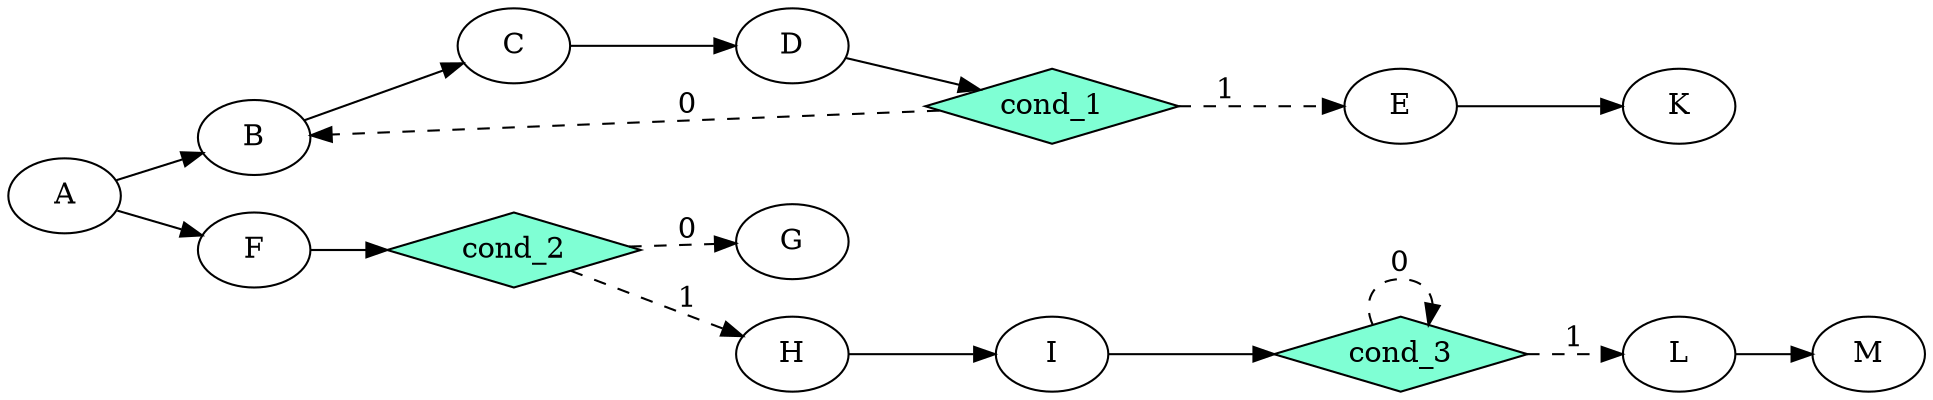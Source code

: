 digraph Taskflow {
rankdir="LR"
p0x7fecbdc02830[label="A" ];
p0x7fecbdc02830 -> p0x7fecbdc02940;
p0x7fecbdc02830 -> p0x7fecbdc02d80;
p0x7fecbdc02940[label="B" ];
p0x7fecbdc02940 -> p0x7fecbdc02a50;
p0x7fecbdc02a50[label="C" ];
p0x7fecbdc02a50 -> p0x7fecbdc02b60;
p0x7fecbdc02b60[label="D" ];
p0x7fecbdc02b60 -> p0x7fecbdc034f0;
p0x7fecbdc02c70[label="E" ];
p0x7fecbdc02c70 -> p0x7fecbdc031c0;
p0x7fecbdc02d80[label="F" ];
p0x7fecbdc02d80 -> p0x7fecbdc03600;
p0x7fecbdc02e90[label="G" ];
p0x7fecbdc02fa0[label="H" ];
p0x7fecbdc02fa0 -> p0x7fecbdc030b0;
p0x7fecbdc030b0[label="I" ];
p0x7fecbdc030b0 -> p0x7fecbdc03710;
p0x7fecbdc031c0[label="K" ];
p0x7fecbdc032d0[label="L" ];
p0x7fecbdc032d0 -> p0x7fecbdc033e0;
p0x7fecbdc033e0[label="M" ];
p0x7fecbdc034f0[label="cond_1"  shape=diamond color=black fillcolor=aquamarine style=filled];
p0x7fecbdc034f0 -> p0x7fecbdc02940 [style=dashed label="0"];
p0x7fecbdc034f0 -> p0x7fecbdc02c70 [style=dashed label="1"];
p0x7fecbdc03600[label="cond_2"  shape=diamond color=black fillcolor=aquamarine style=filled];
p0x7fecbdc03600 -> p0x7fecbdc02e90 [style=dashed label="0"];
p0x7fecbdc03600 -> p0x7fecbdc02fa0 [style=dashed label="1"];
p0x7fecbdc03710[label="cond_3"  shape=diamond color=black fillcolor=aquamarine style=filled];
p0x7fecbdc03710 -> p0x7fecbdc03710 [style=dashed label="0"];
p0x7fecbdc03710 -> p0x7fecbdc032d0 [style=dashed label="1"];
}

